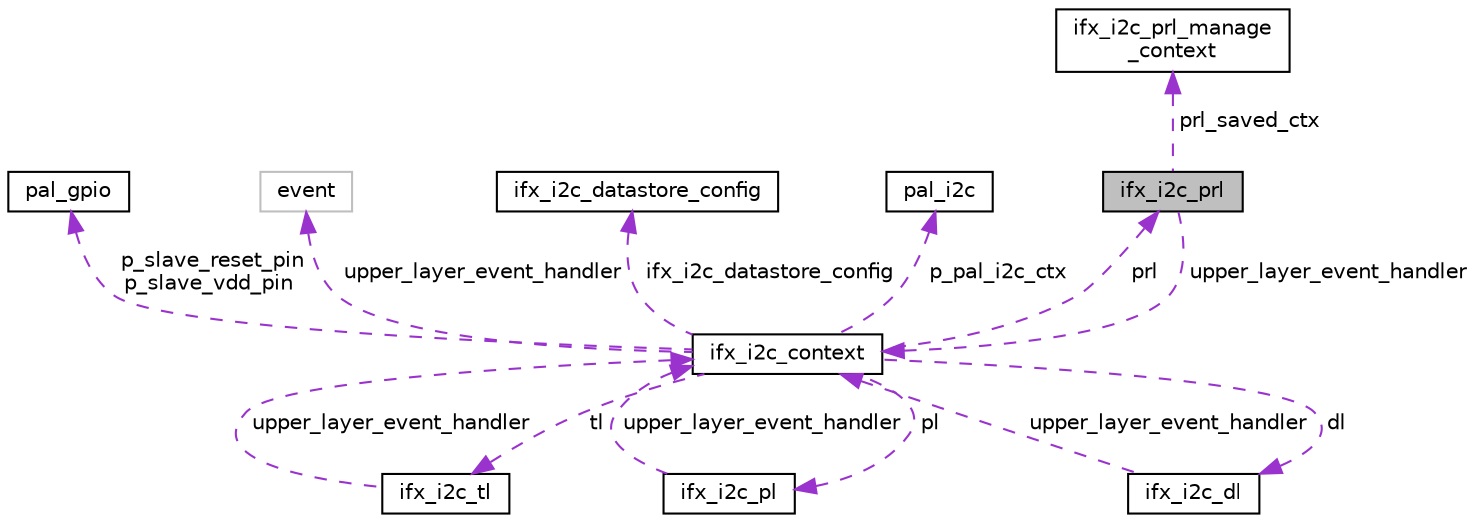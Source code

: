digraph "ifx_i2c_prl"
{
 // LATEX_PDF_SIZE
  edge [fontname="Helvetica",fontsize="10",labelfontname="Helvetica",labelfontsize="10"];
  node [fontname="Helvetica",fontsize="10",shape=record];
  Node1 [label="ifx_i2c_prl",height=0.2,width=0.4,color="black", fillcolor="grey75", style="filled", fontcolor="black",tooltip="Presentation layer structure."];
  Node2 -> Node1 [dir="back",color="darkorchid3",fontsize="10",style="dashed",label=" upper_layer_event_handler" ,fontname="Helvetica"];
  Node2 [label="ifx_i2c_context",height=0.2,width=0.4,color="black", fillcolor="white", style="filled",URL="$d2/dfa/structifx__i2c__context.html",tooltip="IFX I2C context structure."];
  Node3 -> Node2 [dir="back",color="darkorchid3",fontsize="10",style="dashed",label=" tl" ,fontname="Helvetica"];
  Node3 [label="ifx_i2c_tl",height=0.2,width=0.4,color="black", fillcolor="white", style="filled",URL="$d5/d5f/structifx__i2c__tl.html",tooltip="Transport layer structure."];
  Node2 -> Node3 [dir="back",color="darkorchid3",fontsize="10",style="dashed",label=" upper_layer_event_handler" ,fontname="Helvetica"];
  Node1 -> Node2 [dir="back",color="darkorchid3",fontsize="10",style="dashed",label=" prl" ,fontname="Helvetica"];
  Node4 -> Node2 [dir="back",color="darkorchid3",fontsize="10",style="dashed",label=" p_slave_reset_pin\np_slave_vdd_pin" ,fontname="Helvetica"];
  Node4 [label="pal_gpio",height=0.2,width=0.4,color="black", fillcolor="white", style="filled",URL="$d8/da8/structpal__gpio.html",tooltip="Structure defines the PAL GPIO configuration."];
  Node5 -> Node2 [dir="back",color="darkorchid3",fontsize="10",style="dashed",label=" upper_layer_event_handler" ,fontname="Helvetica"];
  Node5 [label="event",height=0.2,width=0.4,color="grey75", fillcolor="white", style="filled",tooltip=" "];
  Node6 -> Node2 [dir="back",color="darkorchid3",fontsize="10",style="dashed",label=" ifx_i2c_datastore_config" ,fontname="Helvetica"];
  Node6 [label="ifx_i2c_datastore_config",height=0.2,width=0.4,color="black", fillcolor="white", style="filled",URL="$dc/dee/structifx__i2c__datastore__config.html",tooltip="Data store configuration structure."];
  Node7 -> Node2 [dir="back",color="darkorchid3",fontsize="10",style="dashed",label=" p_pal_i2c_ctx" ,fontname="Helvetica"];
  Node7 [label="pal_i2c",height=0.2,width=0.4,color="black", fillcolor="white", style="filled",URL="$df/daa/structpal__i2c.html",tooltip="PAL I2C context structure."];
  Node8 -> Node2 [dir="back",color="darkorchid3",fontsize="10",style="dashed",label=" pl" ,fontname="Helvetica"];
  Node8 [label="ifx_i2c_pl",height=0.2,width=0.4,color="black", fillcolor="white", style="filled",URL="$d6/d5b/structifx__i2c__pl.html",tooltip="Physical layer structure."];
  Node2 -> Node8 [dir="back",color="darkorchid3",fontsize="10",style="dashed",label=" upper_layer_event_handler" ,fontname="Helvetica"];
  Node9 -> Node2 [dir="back",color="darkorchid3",fontsize="10",style="dashed",label=" dl" ,fontname="Helvetica"];
  Node9 [label="ifx_i2c_dl",height=0.2,width=0.4,color="black", fillcolor="white", style="filled",URL="$d7/d16/structifx__i2c__dl.html",tooltip="Datalink layer structure."];
  Node2 -> Node9 [dir="back",color="darkorchid3",fontsize="10",style="dashed",label=" upper_layer_event_handler" ,fontname="Helvetica"];
  Node10 -> Node1 [dir="back",color="darkorchid3",fontsize="10",style="dashed",label=" prl_saved_ctx" ,fontname="Helvetica"];
  Node10 [label="ifx_i2c_prl_manage\l_context",height=0.2,width=0.4,color="black", fillcolor="white", style="filled",URL="$db/df2/structifx__i2c__prl__manage__context.html",tooltip="Presentation layer manage context structure."];
}
